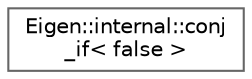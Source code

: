 digraph "Graphical Class Hierarchy"
{
 // LATEX_PDF_SIZE
  bgcolor="transparent";
  edge [fontname=Helvetica,fontsize=10,labelfontname=Helvetica,labelfontsize=10];
  node [fontname=Helvetica,fontsize=10,shape=box,height=0.2,width=0.4];
  rankdir="LR";
  Node0 [id="Node000000",label="Eigen::internal::conj\l_if\< false \>",height=0.2,width=0.4,color="grey40", fillcolor="white", style="filled",URL="$structEigen_1_1internal_1_1conj__if_3_01false_01_4.html",tooltip=" "];
}
